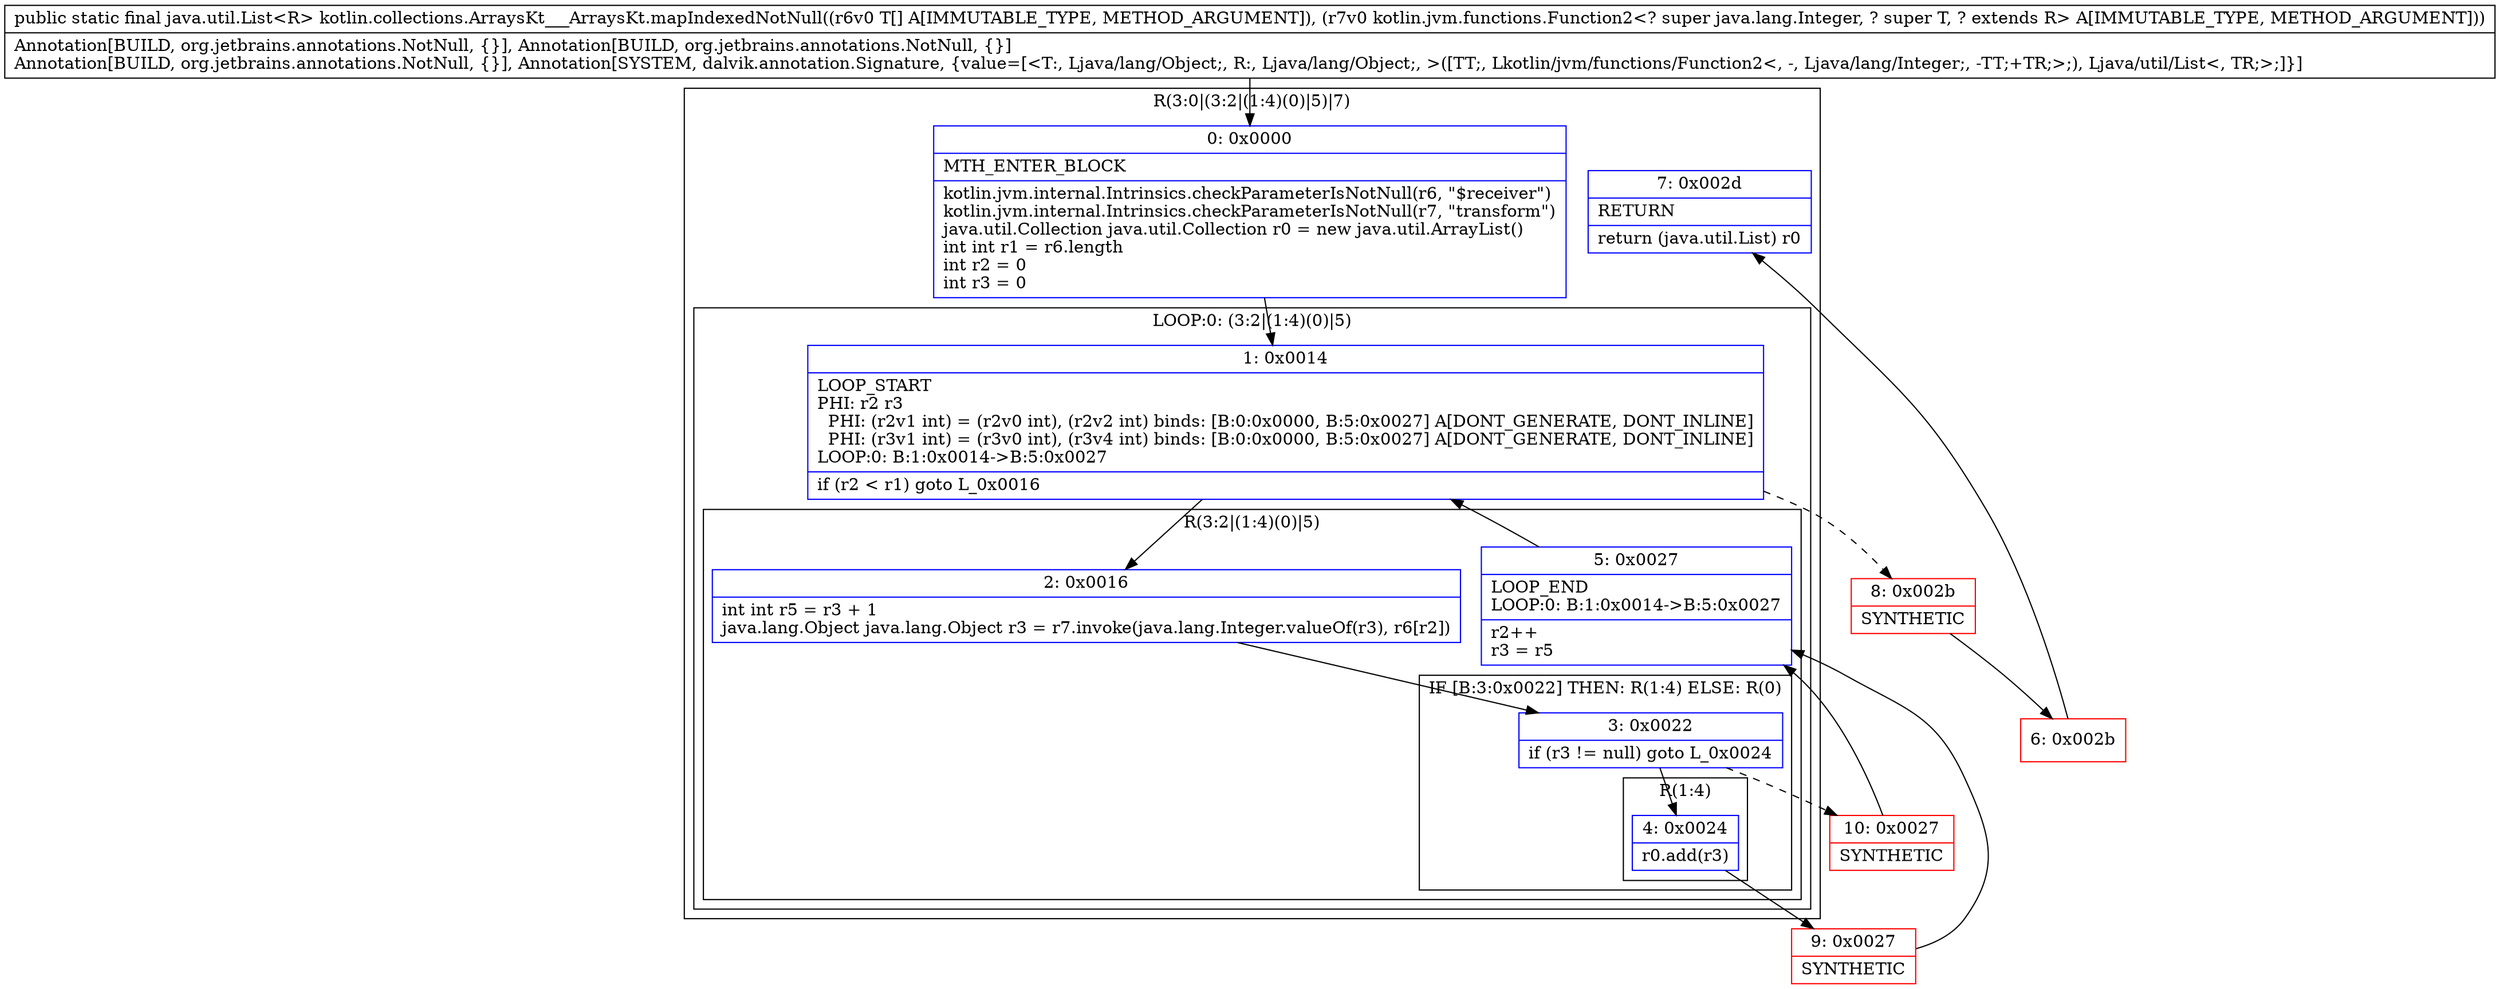 digraph "CFG forkotlin.collections.ArraysKt___ArraysKt.mapIndexedNotNull([Ljava\/lang\/Object;Lkotlin\/jvm\/functions\/Function2;)Ljava\/util\/List;" {
subgraph cluster_Region_724924246 {
label = "R(3:0|(3:2|(1:4)(0)|5)|7)";
node [shape=record,color=blue];
Node_0 [shape=record,label="{0\:\ 0x0000|MTH_ENTER_BLOCK\l|kotlin.jvm.internal.Intrinsics.checkParameterIsNotNull(r6, \"$receiver\")\lkotlin.jvm.internal.Intrinsics.checkParameterIsNotNull(r7, \"transform\")\ljava.util.Collection java.util.Collection r0 = new java.util.ArrayList()\lint int r1 = r6.length\lint r2 = 0\lint r3 = 0\l}"];
subgraph cluster_LoopRegion_482673866 {
label = "LOOP:0: (3:2|(1:4)(0)|5)";
node [shape=record,color=blue];
Node_1 [shape=record,label="{1\:\ 0x0014|LOOP_START\lPHI: r2 r3 \l  PHI: (r2v1 int) = (r2v0 int), (r2v2 int) binds: [B:0:0x0000, B:5:0x0027] A[DONT_GENERATE, DONT_INLINE]\l  PHI: (r3v1 int) = (r3v0 int), (r3v4 int) binds: [B:0:0x0000, B:5:0x0027] A[DONT_GENERATE, DONT_INLINE]\lLOOP:0: B:1:0x0014\-\>B:5:0x0027\l|if (r2 \< r1) goto L_0x0016\l}"];
subgraph cluster_Region_1466082100 {
label = "R(3:2|(1:4)(0)|5)";
node [shape=record,color=blue];
Node_2 [shape=record,label="{2\:\ 0x0016|int int r5 = r3 + 1\ljava.lang.Object java.lang.Object r3 = r7.invoke(java.lang.Integer.valueOf(r3), r6[r2])\l}"];
subgraph cluster_IfRegion_1466818889 {
label = "IF [B:3:0x0022] THEN: R(1:4) ELSE: R(0)";
node [shape=record,color=blue];
Node_3 [shape=record,label="{3\:\ 0x0022|if (r3 != null) goto L_0x0024\l}"];
subgraph cluster_Region_1056209999 {
label = "R(1:4)";
node [shape=record,color=blue];
Node_4 [shape=record,label="{4\:\ 0x0024|r0.add(r3)\l}"];
}
subgraph cluster_Region_1251257377 {
label = "R(0)";
node [shape=record,color=blue];
}
}
Node_5 [shape=record,label="{5\:\ 0x0027|LOOP_END\lLOOP:0: B:1:0x0014\-\>B:5:0x0027\l|r2++\lr3 = r5\l}"];
}
}
Node_7 [shape=record,label="{7\:\ 0x002d|RETURN\l|return (java.util.List) r0\l}"];
}
Node_6 [shape=record,color=red,label="{6\:\ 0x002b}"];
Node_8 [shape=record,color=red,label="{8\:\ 0x002b|SYNTHETIC\l}"];
Node_9 [shape=record,color=red,label="{9\:\ 0x0027|SYNTHETIC\l}"];
Node_10 [shape=record,color=red,label="{10\:\ 0x0027|SYNTHETIC\l}"];
MethodNode[shape=record,label="{public static final java.util.List\<R\> kotlin.collections.ArraysKt___ArraysKt.mapIndexedNotNull((r6v0 T[] A[IMMUTABLE_TYPE, METHOD_ARGUMENT]), (r7v0 kotlin.jvm.functions.Function2\<? super java.lang.Integer, ? super T, ? extends R\> A[IMMUTABLE_TYPE, METHOD_ARGUMENT]))  | Annotation[BUILD, org.jetbrains.annotations.NotNull, \{\}], Annotation[BUILD, org.jetbrains.annotations.NotNull, \{\}]\lAnnotation[BUILD, org.jetbrains.annotations.NotNull, \{\}], Annotation[SYSTEM, dalvik.annotation.Signature, \{value=[\<T:, Ljava\/lang\/Object;, R:, Ljava\/lang\/Object;, \>([TT;, Lkotlin\/jvm\/functions\/Function2\<, \-, Ljava\/lang\/Integer;, \-TT;+TR;\>;), Ljava\/util\/List\<, TR;\>;]\}]\l}"];
MethodNode -> Node_0;
Node_0 -> Node_1;
Node_1 -> Node_2;
Node_1 -> Node_8[style=dashed];
Node_2 -> Node_3;
Node_3 -> Node_4;
Node_3 -> Node_10[style=dashed];
Node_4 -> Node_9;
Node_5 -> Node_1;
Node_6 -> Node_7;
Node_8 -> Node_6;
Node_9 -> Node_5;
Node_10 -> Node_5;
}

